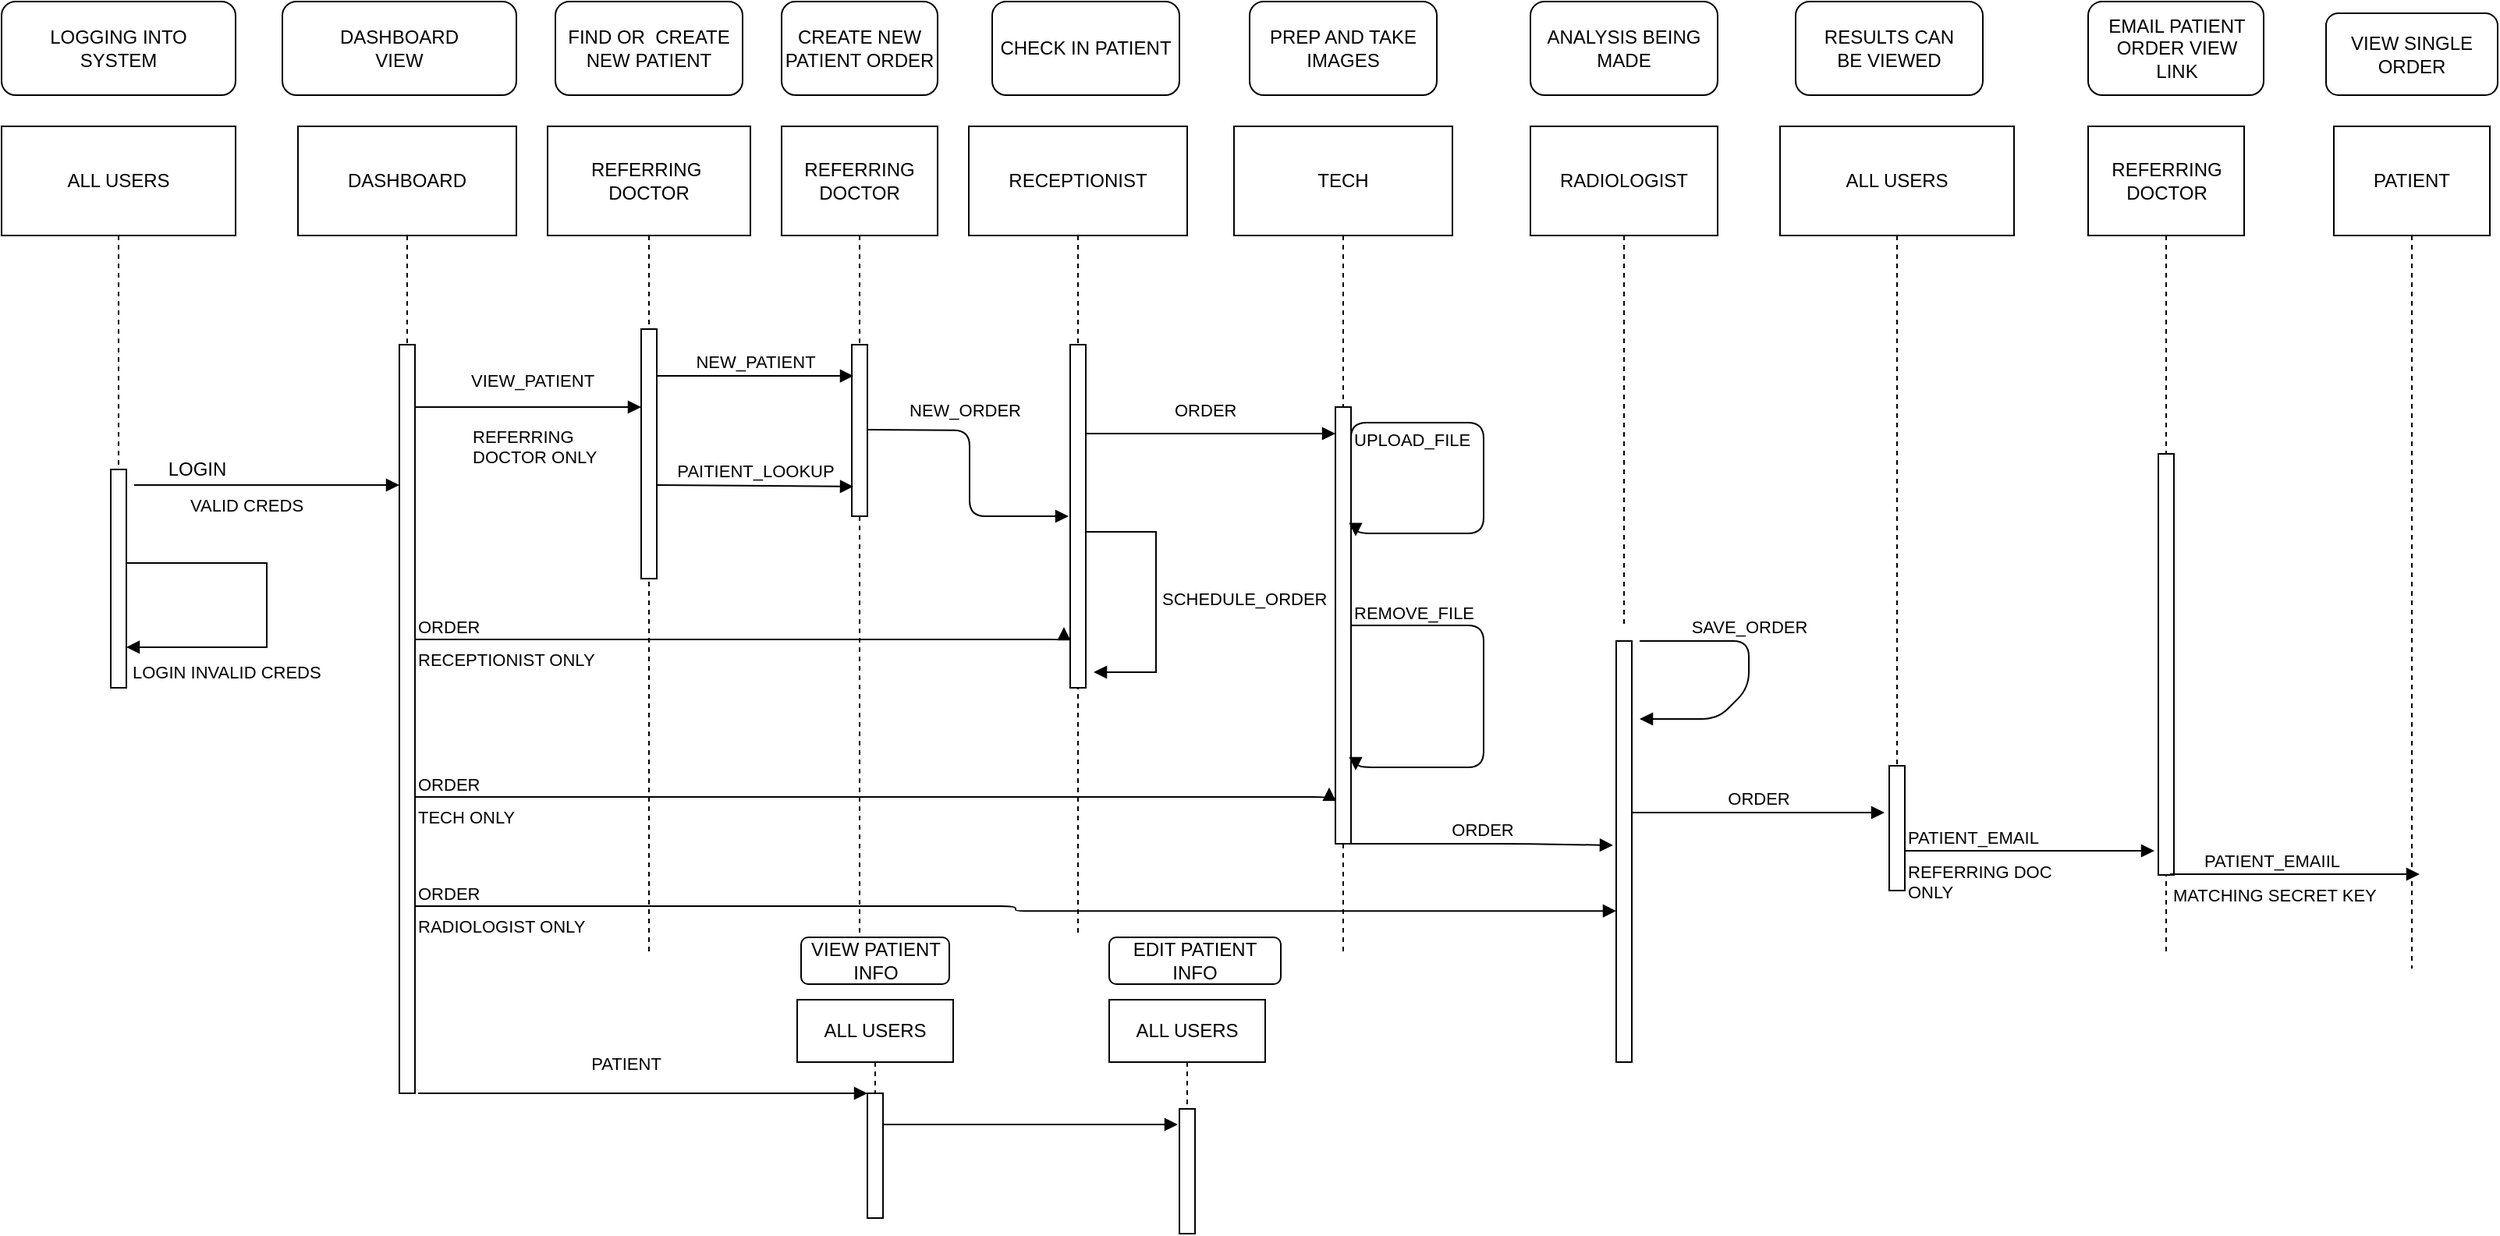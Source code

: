 <mxfile version="14.4.4" type="google"><diagram id="kgpKYQtTHZ0yAKxKKP6v" name="Page-1"><mxGraphModel dx="848" dy="899" grid="1" gridSize="10" guides="1" tooltips="1" connect="1" arrows="1" fold="1" page="1" pageScale="1" pageWidth="850" pageHeight="1100" math="0" shadow="0"><root><mxCell id="0"/><mxCell id="1" parent="0"/><mxCell id="RQE0jNFTQNRwVegCRPkf-4" value="LOGGING INTO&lt;br&gt;SYSTEM" style="rounded=1;whiteSpace=wrap;html=1;" vertex="1" parent="1"><mxGeometry x="30" y="140" width="150" height="60" as="geometry"/></mxCell><mxCell id="RQE0jNFTQNRwVegCRPkf-5" value="ALL USERS" style="shape=umlLifeline;perimeter=lifelinePerimeter;whiteSpace=wrap;html=1;container=1;collapsible=0;recursiveResize=0;outlineConnect=0;size=70;" vertex="1" parent="1"><mxGeometry x="30" y="220" width="150" height="230" as="geometry"/></mxCell><mxCell id="RQE0jNFTQNRwVegCRPkf-13" value="" style="html=1;points=[];perimeter=orthogonalPerimeter;" vertex="1" parent="1"><mxGeometry x="100" y="440" width="10" height="140" as="geometry"/></mxCell><mxCell id="RQE0jNFTQNRwVegCRPkf-17" value="VALID CREDS" style="endArrow=block;endFill=1;html=1;edgeStyle=orthogonalEdgeStyle;align=left;verticalAlign=top;" edge="1" parent="1"><mxGeometry x="-0.6" relative="1" as="geometry"><mxPoint x="115" y="450" as="sourcePoint"/><mxPoint x="285" y="450" as="targetPoint"/><Array as="points"><mxPoint x="175" y="450"/><mxPoint x="175" y="450"/></Array><mxPoint as="offset"/></mxGeometry></mxCell><mxCell id="RQE0jNFTQNRwVegCRPkf-21" value="LOGIN" style="text;html=1;align=center;verticalAlign=middle;resizable=0;points=[];autosize=1;" vertex="1" parent="1"><mxGeometry x="130" y="430" width="50" height="20" as="geometry"/></mxCell><mxCell id="RQE0jNFTQNRwVegCRPkf-25" value="LOGIN INVALID CREDS" style="edgeStyle=orthogonalEdgeStyle;html=1;align=left;spacingLeft=2;endArrow=block;rounded=0;entryX=1;entryY=0.814;entryDx=0;entryDy=0;entryPerimeter=0;" edge="1" target="RQE0jNFTQNRwVegCRPkf-13" parent="1"><mxGeometry x="1.0" y="16" relative="1" as="geometry"><mxPoint x="110" y="500" as="sourcePoint"/><Array as="points"><mxPoint x="200" y="500"/><mxPoint x="200" y="554"/></Array><mxPoint x="125" y="550" as="targetPoint"/><mxPoint as="offset"/></mxGeometry></mxCell><mxCell id="RQE0jNFTQNRwVegCRPkf-27" value="DASHBOARD&lt;br&gt;VIEW" style="rounded=1;whiteSpace=wrap;html=1;" vertex="1" parent="1"><mxGeometry x="210" y="140" width="150" height="60" as="geometry"/></mxCell><mxCell id="RQE0jNFTQNRwVegCRPkf-31" value="DASHBOARD" style="shape=umlLifeline;perimeter=lifelinePerimeter;whiteSpace=wrap;html=1;container=1;collapsible=0;recursiveResize=0;outlineConnect=0;size=70;" vertex="1" parent="1"><mxGeometry x="220" y="220" width="140" height="140" as="geometry"/></mxCell><mxCell id="RQE0jNFTQNRwVegCRPkf-32" value="" style="html=1;points=[];perimeter=orthogonalPerimeter;" vertex="1" parent="1"><mxGeometry x="285" y="360" width="10" height="480" as="geometry"/></mxCell><mxCell id="RQE0jNFTQNRwVegCRPkf-33" value="REFERRING&amp;nbsp;&lt;br&gt;DOCTOR" style="shape=umlLifeline;perimeter=lifelinePerimeter;whiteSpace=wrap;html=1;container=1;collapsible=0;recursiveResize=0;outlineConnect=0;size=70;" vertex="1" parent="1"><mxGeometry x="380" y="220" width="130" height="530" as="geometry"/></mxCell><mxCell id="RQE0jNFTQNRwVegCRPkf-34" value="" style="html=1;points=[];perimeter=orthogonalPerimeter;" vertex="1" parent="1"><mxGeometry x="440" y="350" width="10" height="160" as="geometry"/></mxCell><mxCell id="RQE0jNFTQNRwVegCRPkf-35" value="VIEW_PATIENT" style="endArrow=block;endFill=1;html=1;edgeStyle=orthogonalEdgeStyle;align=left;verticalAlign=top;" edge="1" parent="1"><mxGeometry x="-0.531" y="30" relative="1" as="geometry"><mxPoint x="295" y="400" as="sourcePoint"/><mxPoint x="440" y="400" as="targetPoint"/><mxPoint as="offset"/></mxGeometry></mxCell><mxCell id="RQE0jNFTQNRwVegCRPkf-36" value="REFERRING&lt;br&gt;DOCTOR ONLY" style="edgeLabel;resizable=0;html=1;align=left;verticalAlign=bottom;" connectable="0" vertex="1" parent="RQE0jNFTQNRwVegCRPkf-35"><mxGeometry x="-1" relative="1" as="geometry"><mxPoint x="35" y="40" as="offset"/></mxGeometry></mxCell><mxCell id="RQE0jNFTQNRwVegCRPkf-37" value="REFERRING&lt;br&gt;DOCTOR" style="shape=umlLifeline;perimeter=lifelinePerimeter;whiteSpace=wrap;html=1;container=1;collapsible=0;recursiveResize=0;outlineConnect=0;size=70;" vertex="1" parent="1"><mxGeometry x="530" y="220" width="100" height="520" as="geometry"/></mxCell><mxCell id="RQE0jNFTQNRwVegCRPkf-38" value="" style="html=1;points=[];perimeter=orthogonalPerimeter;" vertex="1" parent="1"><mxGeometry x="575" y="360" width="10" height="110" as="geometry"/></mxCell><mxCell id="RQE0jNFTQNRwVegCRPkf-40" value="PAITIENT_LOOKUP" style="html=1;verticalAlign=bottom;endArrow=block;entryX=0.1;entryY=0.827;entryDx=0;entryDy=0;entryPerimeter=0;" edge="1" parent="1" target="RQE0jNFTQNRwVegCRPkf-38"><mxGeometry width="80" relative="1" as="geometry"><mxPoint x="450" y="450" as="sourcePoint"/><mxPoint x="530" y="450" as="targetPoint"/></mxGeometry></mxCell><mxCell id="RQE0jNFTQNRwVegCRPkf-41" value="NEW_PATIENT" style="html=1;verticalAlign=bottom;endArrow=block;entryX=0.1;entryY=0.182;entryDx=0;entryDy=0;entryPerimeter=0;" edge="1" parent="1" target="RQE0jNFTQNRwVegCRPkf-38"><mxGeometry width="80" relative="1" as="geometry"><mxPoint x="450" y="380" as="sourcePoint"/><mxPoint x="576" y="378" as="targetPoint"/><Array as="points"><mxPoint x="490" y="380"/></Array></mxGeometry></mxCell><mxCell id="RQE0jNFTQNRwVegCRPkf-42" value="RECEPTIONIST" style="shape=umlLifeline;perimeter=lifelinePerimeter;whiteSpace=wrap;html=1;container=1;collapsible=0;recursiveResize=0;outlineConnect=0;size=70;" vertex="1" parent="1"><mxGeometry x="650" y="220" width="140" height="520" as="geometry"/></mxCell><mxCell id="RQE0jNFTQNRwVegCRPkf-43" value="TECH" style="shape=umlLifeline;perimeter=lifelinePerimeter;whiteSpace=wrap;html=1;container=1;collapsible=0;recursiveResize=0;outlineConnect=0;size=70;" vertex="1" parent="1"><mxGeometry x="820" y="220" width="140" height="530" as="geometry"/></mxCell><mxCell id="RQE0jNFTQNRwVegCRPkf-44" value="" style="html=1;points=[];perimeter=orthogonalPerimeter;" vertex="1" parent="1"><mxGeometry x="715" y="360" width="10" height="220" as="geometry"/></mxCell><mxCell id="RQE0jNFTQNRwVegCRPkf-50" value="" style="endArrow=block;endFill=1;html=1;edgeStyle=orthogonalEdgeStyle;align=left;verticalAlign=top;entryX=-0.1;entryY=0.5;entryDx=0;entryDy=0;entryPerimeter=0;" edge="1" parent="1" target="RQE0jNFTQNRwVegCRPkf-44"><mxGeometry x="-0.151" y="-65" relative="1" as="geometry"><mxPoint x="585" y="414.5" as="sourcePoint"/><mxPoint x="705" y="415" as="targetPoint"/><Array as="points"/><mxPoint y="1" as="offset"/></mxGeometry></mxCell><mxCell id="RQE0jNFTQNRwVegCRPkf-51" value="NEW_ORDER" style="edgeLabel;resizable=0;html=1;align=left;verticalAlign=bottom;" connectable="0" vertex="1" parent="RQE0jNFTQNRwVegCRPkf-50"><mxGeometry x="-1" relative="1" as="geometry"><mxPoint x="25" y="-4.5" as="offset"/></mxGeometry></mxCell><mxCell id="RQE0jNFTQNRwVegCRPkf-52" value="" style="html=1;points=[];perimeter=orthogonalPerimeter;" vertex="1" parent="1"><mxGeometry x="885" y="400" width="10" height="280" as="geometry"/></mxCell><mxCell id="RQE0jNFTQNRwVegCRPkf-53" value="" style="endArrow=block;endFill=1;html=1;edgeStyle=orthogonalEdgeStyle;align=left;verticalAlign=top;" edge="1" parent="1"><mxGeometry x="-0.812" y="-183" relative="1" as="geometry"><mxPoint x="725" y="417" as="sourcePoint"/><mxPoint x="885" y="417" as="targetPoint"/><Array as="points"><mxPoint x="825" y="417"/><mxPoint x="825" y="417"/></Array><mxPoint as="offset"/></mxGeometry></mxCell><mxCell id="RQE0jNFTQNRwVegCRPkf-54" value="ORDER" style="edgeLabel;resizable=0;html=1;align=left;verticalAlign=bottom;" connectable="0" vertex="1" parent="RQE0jNFTQNRwVegCRPkf-53"><mxGeometry x="-1" relative="1" as="geometry"><mxPoint x="55" y="-7" as="offset"/></mxGeometry></mxCell><mxCell id="RQE0jNFTQNRwVegCRPkf-58" value="TECH ONLY" style="endArrow=block;endFill=1;html=1;edgeStyle=orthogonalEdgeStyle;align=left;verticalAlign=top;entryX=-0.4;entryY=0.871;entryDx=0;entryDy=0;entryPerimeter=0;" edge="1" parent="1" target="RQE0jNFTQNRwVegCRPkf-52"><mxGeometry x="-1" relative="1" as="geometry"><mxPoint x="295" y="650" as="sourcePoint"/><mxPoint x="455" y="650" as="targetPoint"/><Array as="points"><mxPoint x="881" y="650"/></Array></mxGeometry></mxCell><mxCell id="RQE0jNFTQNRwVegCRPkf-59" value="ORDER" style="edgeLabel;resizable=0;html=1;align=left;verticalAlign=bottom;" connectable="0" vertex="1" parent="RQE0jNFTQNRwVegCRPkf-58"><mxGeometry x="-1" relative="1" as="geometry"/></mxCell><mxCell id="RQE0jNFTQNRwVegCRPkf-60" value="RADIOLOGIST ONLY" style="endArrow=block;endFill=1;html=1;edgeStyle=orthogonalEdgeStyle;align=left;verticalAlign=top;entryX=0;entryY=0.641;entryDx=0;entryDy=0;entryPerimeter=0;" edge="1" parent="1" target="RQE0jNFTQNRwVegCRPkf-82"><mxGeometry x="-1" relative="1" as="geometry"><mxPoint x="295" y="720" as="sourcePoint"/><mxPoint x="650" y="710" as="targetPoint"/><Array as="points"><mxPoint x="680" y="720"/><mxPoint x="680" y="723"/></Array></mxGeometry></mxCell><mxCell id="RQE0jNFTQNRwVegCRPkf-61" value="ORDER" style="edgeLabel;resizable=0;html=1;align=left;verticalAlign=bottom;" connectable="0" vertex="1" parent="RQE0jNFTQNRwVegCRPkf-60"><mxGeometry x="-1" relative="1" as="geometry"/></mxCell><mxCell id="RQE0jNFTQNRwVegCRPkf-62" value="RECEPTIONIST ONLY" style="endArrow=block;endFill=1;html=1;edgeStyle=orthogonalEdgeStyle;align=left;verticalAlign=top;entryX=-0.4;entryY=0.823;entryDx=0;entryDy=0;entryPerimeter=0;" edge="1" parent="1" target="RQE0jNFTQNRwVegCRPkf-44"><mxGeometry x="-1" relative="1" as="geometry"><mxPoint x="295" y="549" as="sourcePoint"/><mxPoint x="455" y="549" as="targetPoint"/><Array as="points"><mxPoint x="711" y="549"/></Array></mxGeometry></mxCell><mxCell id="RQE0jNFTQNRwVegCRPkf-63" value="ORDER" style="edgeLabel;resizable=0;html=1;align=left;verticalAlign=bottom;" connectable="0" vertex="1" parent="RQE0jNFTQNRwVegCRPkf-62"><mxGeometry x="-1" relative="1" as="geometry"/></mxCell><mxCell id="RQE0jNFTQNRwVegCRPkf-65" value="SCHEDULE_ORDER" style="edgeStyle=orthogonalEdgeStyle;html=1;align=left;spacingLeft=2;endArrow=block;rounded=0;" edge="1" parent="1"><mxGeometry relative="1" as="geometry"><mxPoint x="725" y="480" as="sourcePoint"/><Array as="points"><mxPoint x="770" y="480"/><mxPoint x="770" y="570"/></Array><mxPoint x="730" y="570" as="targetPoint"/></mxGeometry></mxCell><mxCell id="RQE0jNFTQNRwVegCRPkf-71" value="" style="endArrow=block;endFill=1;html=1;edgeStyle=orthogonalEdgeStyle;align=left;verticalAlign=top;entryX=1.3;entryY=0.296;entryDx=0;entryDy=0;entryPerimeter=0;" edge="1" parent="1" target="RQE0jNFTQNRwVegCRPkf-52"><mxGeometry x="-1" relative="1" as="geometry"><mxPoint x="895" y="429" as="sourcePoint"/><mxPoint x="1055" y="429" as="targetPoint"/><Array as="points"><mxPoint x="895" y="410"/><mxPoint x="980" y="410"/><mxPoint x="980" y="481"/><mxPoint x="898" y="481"/></Array></mxGeometry></mxCell><mxCell id="RQE0jNFTQNRwVegCRPkf-72" value="UPLOAD_FILE" style="edgeLabel;resizable=0;html=1;align=left;verticalAlign=bottom;" connectable="0" vertex="1" parent="RQE0jNFTQNRwVegCRPkf-71"><mxGeometry x="-1" relative="1" as="geometry"/></mxCell><mxCell id="RQE0jNFTQNRwVegCRPkf-77" value="" style="endArrow=block;endFill=1;html=1;edgeStyle=orthogonalEdgeStyle;align=left;verticalAlign=top;entryX=1.3;entryY=0.832;entryDx=0;entryDy=0;entryPerimeter=0;" edge="1" parent="1" target="RQE0jNFTQNRwVegCRPkf-52"><mxGeometry x="-1" relative="1" as="geometry"><mxPoint x="895" y="540" as="sourcePoint"/><mxPoint x="960" y="631" as="targetPoint"/><Array as="points"><mxPoint x="980" y="540"/><mxPoint x="980" y="631"/><mxPoint x="898" y="631"/></Array></mxGeometry></mxCell><mxCell id="RQE0jNFTQNRwVegCRPkf-78" value="REMOVE_FILE" style="edgeLabel;resizable=0;html=1;align=left;verticalAlign=bottom;" connectable="0" vertex="1" parent="RQE0jNFTQNRwVegCRPkf-77"><mxGeometry x="-1" relative="1" as="geometry"/></mxCell><mxCell id="RQE0jNFTQNRwVegCRPkf-80" value="RADIOLOGIST" style="shape=umlLifeline;perimeter=lifelinePerimeter;whiteSpace=wrap;html=1;container=1;collapsible=0;recursiveResize=0;outlineConnect=0;size=70;" vertex="1" parent="1"><mxGeometry x="1010" y="220" width="120" height="320" as="geometry"/></mxCell><mxCell id="RQE0jNFTQNRwVegCRPkf-82" value="" style="html=1;points=[];perimeter=orthogonalPerimeter;" vertex="1" parent="1"><mxGeometry x="1065" y="550" width="10" height="270" as="geometry"/></mxCell><mxCell id="RQE0jNFTQNRwVegCRPkf-85" value="ORDER" style="html=1;verticalAlign=bottom;endArrow=block;entryX=-0.2;entryY=0.485;entryDx=0;entryDy=0;entryPerimeter=0;" edge="1" parent="1" source="RQE0jNFTQNRwVegCRPkf-52" target="RQE0jNFTQNRwVegCRPkf-82"><mxGeometry width="80" relative="1" as="geometry"><mxPoint x="900" y="680" as="sourcePoint"/><mxPoint x="980" y="680" as="targetPoint"/><Array as="points"><mxPoint x="1000" y="680"/></Array></mxGeometry></mxCell><mxCell id="RQE0jNFTQNRwVegCRPkf-88" value="ALL USERS" style="shape=umlLifeline;perimeter=lifelinePerimeter;whiteSpace=wrap;html=1;container=1;collapsible=0;recursiveResize=0;outlineConnect=0;size=70;" vertex="1" parent="1"><mxGeometry x="1170" y="220" width="150" height="410" as="geometry"/></mxCell><mxCell id="RQE0jNFTQNRwVegCRPkf-89" value="" style="html=1;points=[];perimeter=orthogonalPerimeter;" vertex="1" parent="1"><mxGeometry x="1240" y="630" width="10" height="80" as="geometry"/></mxCell><mxCell id="RQE0jNFTQNRwVegCRPkf-91" value="ORDER" style="html=1;verticalAlign=bottom;endArrow=block;entryX=-0.3;entryY=0.375;entryDx=0;entryDy=0;entryPerimeter=0;" edge="1" parent="1" target="RQE0jNFTQNRwVegCRPkf-89"><mxGeometry width="80" relative="1" as="geometry"><mxPoint x="1075" y="660" as="sourcePoint"/><mxPoint x="1155" y="660" as="targetPoint"/><Array as="points"><mxPoint x="1115" y="660"/></Array></mxGeometry></mxCell><mxCell id="RQE0jNFTQNRwVegCRPkf-92" value="SAVE_ORDER" style="html=1;verticalAlign=bottom;endArrow=block;" edge="1" parent="1"><mxGeometry x="-0.215" width="80" relative="1" as="geometry"><mxPoint x="1080" y="550" as="sourcePoint"/><mxPoint x="1080" y="600" as="targetPoint"/><Array as="points"><mxPoint x="1150" y="550"/><mxPoint x="1150" y="580"/><mxPoint x="1130" y="600"/></Array><mxPoint as="offset"/></mxGeometry></mxCell><mxCell id="RQE0jNFTQNRwVegCRPkf-93" value="PATIENT" style="html=1;verticalAlign=bottom;endArrow=block;" edge="1" parent="1" target="RQE0jNFTQNRwVegCRPkf-94"><mxGeometry x="-0.076" y="10" width="80" relative="1" as="geometry"><mxPoint x="297" y="840" as="sourcePoint"/><mxPoint x="430" y="880" as="targetPoint"/><Array as="points"><mxPoint x="420" y="840"/></Array><mxPoint as="offset"/></mxGeometry></mxCell><mxCell id="RQE0jNFTQNRwVegCRPkf-94" value="" style="html=1;points=[];perimeter=orthogonalPerimeter;" vertex="1" parent="1"><mxGeometry x="585" y="840" width="10" height="80" as="geometry"/></mxCell><mxCell id="RQE0jNFTQNRwVegCRPkf-95" value="ALL USERS" style="shape=umlLifeline;perimeter=lifelinePerimeter;whiteSpace=wrap;html=1;container=1;collapsible=0;recursiveResize=0;outlineConnect=0;" vertex="1" parent="1"><mxGeometry x="540" y="780" width="100" height="60" as="geometry"/></mxCell><mxCell id="RQE0jNFTQNRwVegCRPkf-98" value="" style="html=1;verticalAlign=bottom;endArrow=block;entryX=-0.1;entryY=0.125;entryDx=0;entryDy=0;entryPerimeter=0;" edge="1" parent="1" target="RQE0jNFTQNRwVegCRPkf-103"><mxGeometry width="80" relative="1" as="geometry"><mxPoint x="595" y="860" as="sourcePoint"/><mxPoint x="750" y="860" as="targetPoint"/></mxGeometry></mxCell><mxCell id="RQE0jNFTQNRwVegCRPkf-102" value="ALL USERS" style="shape=umlLifeline;perimeter=lifelinePerimeter;whiteSpace=wrap;html=1;container=1;collapsible=0;recursiveResize=0;outlineConnect=0;" vertex="1" parent="1"><mxGeometry x="740" y="780" width="100" height="80" as="geometry"/></mxCell><mxCell id="RQE0jNFTQNRwVegCRPkf-103" value="" style="html=1;points=[];perimeter=orthogonalPerimeter;" vertex="1" parent="1"><mxGeometry x="785" y="850" width="10" height="80" as="geometry"/></mxCell><mxCell id="RQE0jNFTQNRwVegCRPkf-107" value="VIEW PATIENT INFO" style="rounded=1;whiteSpace=wrap;html=1;" vertex="1" parent="1"><mxGeometry x="542.5" y="740" width="95" height="30" as="geometry"/></mxCell><mxCell id="RQE0jNFTQNRwVegCRPkf-108" value="EDIT PATIENT INFO" style="rounded=1;whiteSpace=wrap;html=1;" vertex="1" parent="1"><mxGeometry x="740" y="740" width="110" height="30" as="geometry"/></mxCell><mxCell id="RQE0jNFTQNRwVegCRPkf-113" value="&lt;span style=&quot;color: rgba(0 , 0 , 0 , 0) ; font-family: monospace ; font-size: 0px&quot;&gt;%3CmxGraphModel%3E%3Croot%3E%3CmxCell%20id%3D%220%22%2F%3E%3CmxCell%20id%3D%221%22%20parent%3D%220%22%2F%3E%3CmxCell%20id%3D%222%22%20value%3D%22DASHBOARD%26lt%3Bbr%26gt%3BVIEW%22%20style%3D%22rounded%3D1%3BwhiteSpace%3Dwrap%3Bhtml%3D1%3B%22%20vertex%3D%221%22%20parent%3D%221%22%3E%3CmxGeometry%20x%3D%22210%22%20y%3D%22140%22%20width%3D%22150%22%20height%3D%2260%22%20as%3D%22geometry%22%2F%3E%3C%2FmxCell%3E%3C%2Froot%3E%3C%2FmxGraphModel%3E&lt;/span&gt;" style="text;html=1;align=center;verticalAlign=middle;resizable=0;points=[];autosize=1;" vertex="1" parent="1"><mxGeometry x="440" y="160" width="20" height="20" as="geometry"/></mxCell><mxCell id="RQE0jNFTQNRwVegCRPkf-114" value="FIND OR &amp;nbsp;CREATE NEW PATIENT" style="rounded=1;whiteSpace=wrap;html=1;" vertex="1" parent="1"><mxGeometry x="385" y="140" width="120" height="60" as="geometry"/></mxCell><mxCell id="RQE0jNFTQNRwVegCRPkf-115" value="CREATE NEW PATIENT ORDER" style="rounded=1;whiteSpace=wrap;html=1;" vertex="1" parent="1"><mxGeometry x="530" y="140" width="100" height="60" as="geometry"/></mxCell><mxCell id="RQE0jNFTQNRwVegCRPkf-116" value="CHECK IN PATIENT" style="rounded=1;whiteSpace=wrap;html=1;" vertex="1" parent="1"><mxGeometry x="665" y="140" width="120" height="60" as="geometry"/></mxCell><mxCell id="RQE0jNFTQNRwVegCRPkf-117" value="PREP AND TAKE IMAGES" style="rounded=1;whiteSpace=wrap;html=1;" vertex="1" parent="1"><mxGeometry x="830" y="140" width="120" height="60" as="geometry"/></mxCell><mxCell id="RQE0jNFTQNRwVegCRPkf-118" value="ANALYSIS BEING MADE" style="rounded=1;whiteSpace=wrap;html=1;" vertex="1" parent="1"><mxGeometry x="1010" y="140" width="120" height="60" as="geometry"/></mxCell><mxCell id="RQE0jNFTQNRwVegCRPkf-119" value="RESULTS CAN&lt;br&gt;BE VIEWED" style="rounded=1;whiteSpace=wrap;html=1;" vertex="1" parent="1"><mxGeometry x="1180" y="140" width="120" height="60" as="geometry"/></mxCell><mxCell id="RQE0jNFTQNRwVegCRPkf-120" value="REFERRING DOC&lt;br&gt;ONLY" style="endArrow=block;endFill=1;html=1;edgeStyle=orthogonalEdgeStyle;align=left;verticalAlign=top;" edge="1" parent="1"><mxGeometry x="-1" relative="1" as="geometry"><mxPoint x="1250" y="684.5" as="sourcePoint"/><mxPoint x="1410" y="684.5" as="targetPoint"/><Array as="points"><mxPoint x="1310" y="684.5"/><mxPoint x="1310" y="684.5"/></Array></mxGeometry></mxCell><mxCell id="RQE0jNFTQNRwVegCRPkf-121" value="PATIENT_EMAIL" style="edgeLabel;resizable=0;html=1;align=left;verticalAlign=bottom;" connectable="0" vertex="1" parent="RQE0jNFTQNRwVegCRPkf-120"><mxGeometry x="-1" relative="1" as="geometry"/></mxCell><mxCell id="RQE0jNFTQNRwVegCRPkf-122" value="REFERRING&lt;br&gt;DOCTOR" style="shape=umlLifeline;perimeter=lifelinePerimeter;whiteSpace=wrap;html=1;container=1;collapsible=0;recursiveResize=0;outlineConnect=0;size=70;" vertex="1" parent="1"><mxGeometry x="1367.5" y="220" width="100" height="530" as="geometry"/></mxCell><mxCell id="RQE0jNFTQNRwVegCRPkf-123" value="" style="html=1;points=[];perimeter=orthogonalPerimeter;" vertex="1" parent="1"><mxGeometry x="1412.5" y="430" width="10" height="270" as="geometry"/></mxCell><mxCell id="RQE0jNFTQNRwVegCRPkf-124" value="MATCHING SECRET KEY" style="endArrow=block;endFill=1;html=1;edgeStyle=orthogonalEdgeStyle;align=left;verticalAlign=top;" edge="1" parent="1"><mxGeometry x="-1" relative="1" as="geometry"><mxPoint x="1420" y="699.5" as="sourcePoint"/><mxPoint x="1580" y="699.5" as="targetPoint"/></mxGeometry></mxCell><mxCell id="RQE0jNFTQNRwVegCRPkf-125" value="PATIENT_EMAIIL" style="edgeLabel;resizable=0;html=1;align=left;verticalAlign=bottom;" connectable="0" vertex="1" parent="RQE0jNFTQNRwVegCRPkf-124"><mxGeometry x="-1" relative="1" as="geometry"><mxPoint x="20" as="offset"/></mxGeometry></mxCell><mxCell id="RQE0jNFTQNRwVegCRPkf-126" value="PATIENT" style="shape=umlLifeline;perimeter=lifelinePerimeter;whiteSpace=wrap;html=1;container=1;collapsible=0;recursiveResize=0;outlineConnect=0;size=70;" vertex="1" parent="1"><mxGeometry x="1525" y="220" width="100" height="540" as="geometry"/></mxCell><mxCell id="RQE0jNFTQNRwVegCRPkf-127" value="EMAIL PATIENT&lt;br&gt;ORDER VIEW&lt;br&gt;LINK" style="rounded=1;whiteSpace=wrap;html=1;" vertex="1" parent="1"><mxGeometry x="1367.5" y="140" width="112.5" height="60" as="geometry"/></mxCell><mxCell id="RQE0jNFTQNRwVegCRPkf-128" value="VIEW SINGLE ORDER" style="rounded=1;whiteSpace=wrap;html=1;" vertex="1" parent="1"><mxGeometry x="1520" y="147.5" width="110" height="52.5" as="geometry"/></mxCell></root></mxGraphModel></diagram></mxfile>